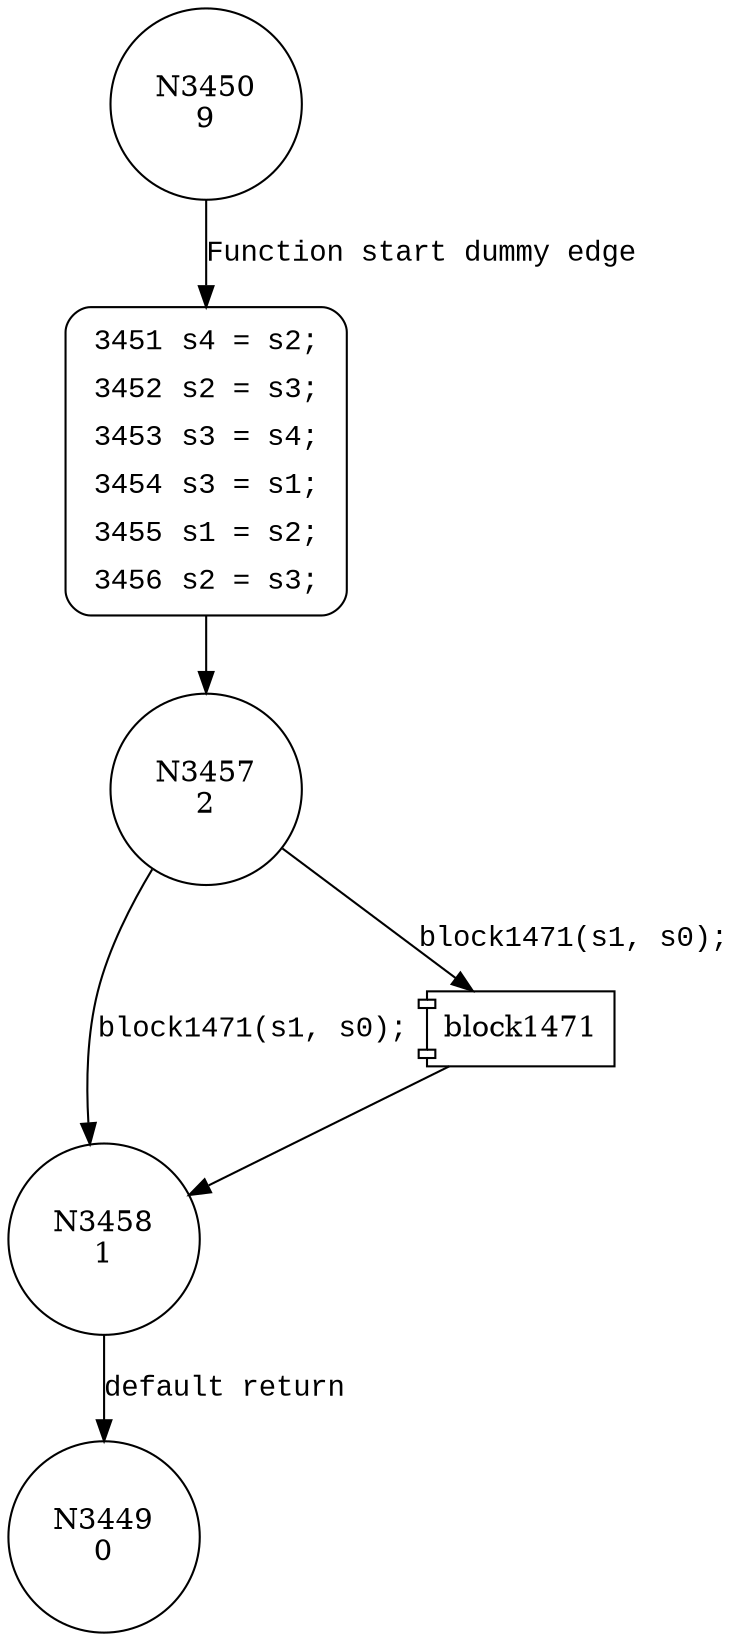 digraph block3652 {
3450 [shape="circle" label="N3450\n9"]
3451 [shape="circle" label="N3451\n8"]
3457 [shape="circle" label="N3457\n2"]
3458 [shape="circle" label="N3458\n1"]
3449 [shape="circle" label="N3449\n0"]
3451 [style="filled,bold" penwidth="1" fillcolor="white" fontname="Courier New" shape="Mrecord" label=<<table border="0" cellborder="0" cellpadding="3" bgcolor="white"><tr><td align="right">3451</td><td align="left">s4 = s2;</td></tr><tr><td align="right">3452</td><td align="left">s2 = s3;</td></tr><tr><td align="right">3453</td><td align="left">s3 = s4;</td></tr><tr><td align="right">3454</td><td align="left">s3 = s1;</td></tr><tr><td align="right">3455</td><td align="left">s1 = s2;</td></tr><tr><td align="right">3456</td><td align="left">s2 = s3;</td></tr></table>>]
3451 -> 3457[label=""]
3450 -> 3451 [label="Function start dummy edge" fontname="Courier New"]
100319 [shape="component" label="block1471"]
3457 -> 100319 [label="block1471(s1, s0);" fontname="Courier New"]
100319 -> 3458 [label="" fontname="Courier New"]
3457 -> 3458 [label="block1471(s1, s0);" fontname="Courier New"]
3458 -> 3449 [label="default return" fontname="Courier New"]
}